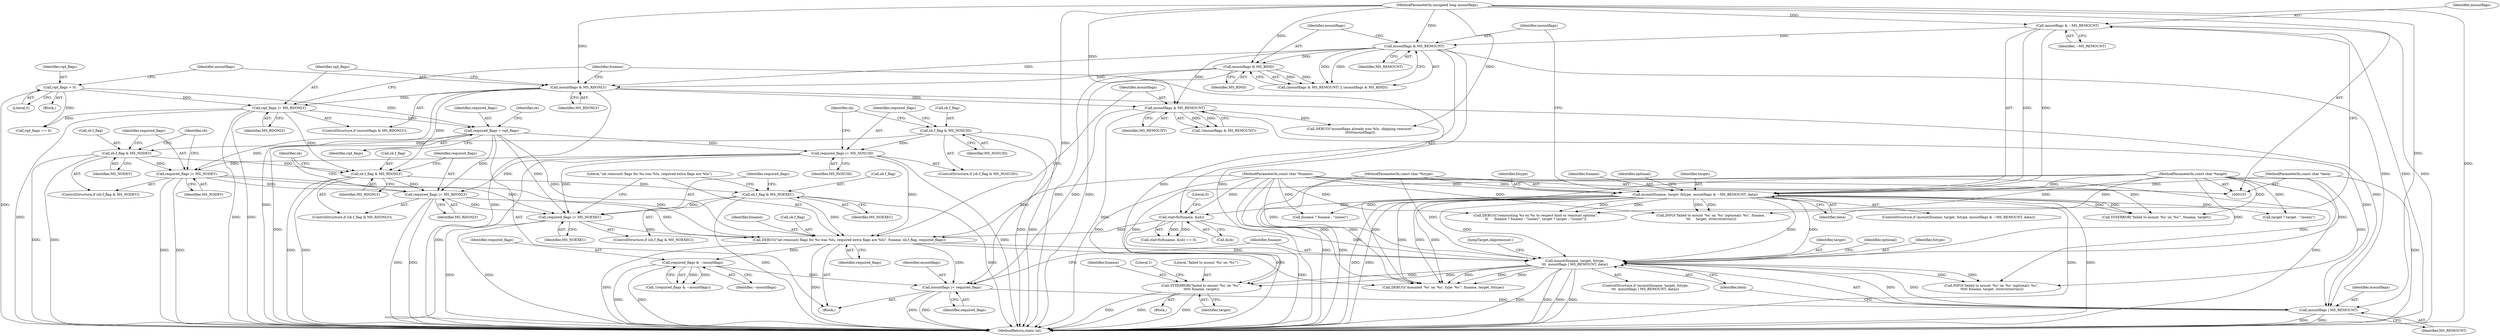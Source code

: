 digraph "1_lxc_592fd47a6245508b79fe6ac819fe6d3b2c1289be_5@pointer" {
"1000271" [label="(Call,SYSERROR(\"failed to mount '%s' on '%s'\",\n\t\t\t\t\t fsname, target))"];
"1000249" [label="(Call,mount(fsname, target, fstype,\n\t\t\t  mountflags | MS_REMOUNT, data))"];
"1000172" [label="(Call,statvfs(fsname, &sb))"];
"1000102" [label="(MethodParameterIn,const char *fsname)"];
"1000111" [label="(Call,mount(fsname, target, fstype, mountflags & ~MS_REMOUNT, data))"];
"1000103" [label="(MethodParameterIn,const char *target)"];
"1000104" [label="(MethodParameterIn,const char *fstype)"];
"1000115" [label="(Call,mountflags & ~MS_REMOUNT)"];
"1000105" [label="(MethodParameterIn,unsigned long mountflags)"];
"1000106" [label="(MethodParameterIn,const char *data)"];
"1000218" [label="(Call,DEBUG(\"(at remount) flags for %s was %lu, required extra flags are %lu\", fsname, sb.f_flag, required_flags))"];
"1000210" [label="(Call,sb.f_flag & MS_NOEXEC)"];
"1000201" [label="(Call,sb.f_flag & MS_RDONLY)"];
"1000192" [label="(Call,sb.f_flag & MS_NODEV)"];
"1000183" [label="(Call,sb.f_flag & MS_NOSUID)"];
"1000167" [label="(Call,rqd_flags |= MS_RDONLY)"];
"1000160" [label="(Call,rqd_flags = 0)"];
"1000164" [label="(Call,mountflags & MS_RDONLY)"];
"1000142" [label="(Call,mountflags & MS_REMOUNT)"];
"1000145" [label="(Call,mountflags & MS_BIND)"];
"1000215" [label="(Call,required_flags |= MS_NOEXEC)"];
"1000188" [label="(Call,required_flags |= MS_NOSUID)"];
"1000179" [label="(Call,required_flags = rqd_flags)"];
"1000206" [label="(Call,required_flags |= MS_RDONLY)"];
"1000197" [label="(Call,required_flags |= MS_NODEV)"];
"1000253" [label="(Call,mountflags | MS_REMOUNT)"];
"1000245" [label="(Call,mountflags |= required_flags)"];
"1000227" [label="(Call,mountflags & MS_REMOUNT)"];
"1000234" [label="(Call,required_flags & ~mountflags)"];
"1000219" [label="(Literal,\"(at remount) flags for %s was %lu, required extra flags are %lu\")"];
"1000253" [label="(Call,mountflags | MS_REMOUNT)"];
"1000211" [label="(Call,sb.f_flag)"];
"1000246" [label="(Identifier,mountflags)"];
"1000251" [label="(Identifier,target)"];
"1000202" [label="(Call,sb.f_flag)"];
"1000216" [label="(Identifier,required_flags)"];
"1000160" [label="(Call,rqd_flags = 0)"];
"1000208" [label="(Identifier,MS_RDONLY)"];
"1000105" [label="(MethodParameterIn,unsigned long mountflags)"];
"1000224" [label="(Identifier,required_flags)"];
"1000201" [label="(Call,sb.f_flag & MS_RDONLY)"];
"1000167" [label="(Call,rqd_flags |= MS_RDONLY)"];
"1000210" [label="(Call,sb.f_flag & MS_NOEXEC)"];
"1000155" [label="(Call,target ? target : \"(none)\")"];
"1000270" [label="(Block,)"];
"1000174" [label="(Call,&sb)"];
"1000209" [label="(ControlStructure,if (sb.f_flag & MS_NOEXEC))"];
"1000272" [label="(Literal,\"failed to mount '%s' on '%s'\")"];
"1000177" [label="(Block,)"];
"1000112" [label="(Identifier,fsname)"];
"1000250" [label="(Identifier,fsname)"];
"1000179" [label="(Call,required_flags = rqd_flags)"];
"1000148" [label="(Block,)"];
"1000151" [label="(Call,fsname ? fsname : \"(none)\")"];
"1000193" [label="(Call,sb.f_flag)"];
"1000142" [label="(Call,mountflags & MS_REMOUNT)"];
"1000118" [label="(Identifier,data)"];
"1000149" [label="(Call,DEBUG(\"remounting %s on %s to respect bind or remount options\",\n\t\t      fsname ? fsname : \"(none)\", target ? target : \"(none)\"))"];
"1000169" [label="(Identifier,MS_RDONLY)"];
"1000235" [label="(Identifier,required_flags)"];
"1000212" [label="(Identifier,sb)"];
"1000172" [label="(Call,statvfs(fsname, &sb))"];
"1000115" [label="(Call,mountflags & ~MS_REMOUNT)"];
"1000173" [label="(Identifier,fsname)"];
"1000206" [label="(Call,required_flags |= MS_RDONLY)"];
"1000226" [label="(Call,!(mountflags & MS_REMOUNT))"];
"1000176" [label="(Literal,0)"];
"1000110" [label="(ControlStructure,if (mount(fsname, target, fstype, mountflags & ~MS_REMOUNT, data)))"];
"1000248" [label="(ControlStructure,if (mount(fsname, target, fstype,\n\t\t\t  mountflags | MS_REMOUNT, data)))"];
"1000123" [label="(Call,INFO(\"failed to mount '%s' on '%s' (optional): %s\", fsname,\n \t\t\t     target, strerror(errno)))"];
"1000166" [label="(Identifier,MS_RDONLY)"];
"1000116" [label="(Identifier,mountflags)"];
"1000133" [label="(Call,SYSERROR(\"failed to mount '%s' on '%s'\", fsname, target))"];
"1000184" [label="(Call,sb.f_flag)"];
"1000259" [label="(Identifier,optional)"];
"1000205" [label="(Identifier,MS_RDONLY)"];
"1000121" [label="(Identifier,optional)"];
"1000197" [label="(Call,required_flags |= MS_NODEV)"];
"1000194" [label="(Identifier,sb)"];
"1000214" [label="(Identifier,MS_NOEXEC)"];
"1000217" [label="(Identifier,MS_NOEXEC)"];
"1000255" [label="(Identifier,MS_REMOUNT)"];
"1000274" [label="(Identifier,target)"];
"1000183" [label="(Call,sb.f_flag & MS_NOSUID)"];
"1000271" [label="(Call,SYSERROR(\"failed to mount '%s' on '%s'\",\n\t\t\t\t\t fsname, target))"];
"1000111" [label="(Call,mount(fsname, target, fstype, mountflags & ~MS_REMOUNT, data))"];
"1000113" [label="(Identifier,target)"];
"1000254" [label="(Identifier,mountflags)"];
"1000165" [label="(Identifier,mountflags)"];
"1000286" [label="(MethodReturn,static int)"];
"1000162" [label="(Literal,0)"];
"1000273" [label="(Identifier,fsname)"];
"1000171" [label="(Call,statvfs(fsname, &sb) == 0)"];
"1000144" [label="(Identifier,MS_REMOUNT)"];
"1000189" [label="(Identifier,required_flags)"];
"1000247" [label="(Identifier,required_flags)"];
"1000237" [label="(Call,rqd_flags == 0)"];
"1000147" [label="(Identifier,MS_BIND)"];
"1000117" [label="(Identifier,~MS_REMOUNT)"];
"1000141" [label="(Call,(mountflags & MS_REMOUNT) || (mountflags & MS_BIND))"];
"1000215" [label="(Call,required_flags |= MS_NOEXEC)"];
"1000252" [label="(Identifier,fstype)"];
"1000168" [label="(Identifier,rqd_flags)"];
"1000187" [label="(Identifier,MS_NOSUID)"];
"1000227" [label="(Call,mountflags & MS_REMOUNT)"];
"1000191" [label="(ControlStructure,if (sb.f_flag & MS_NODEV))"];
"1000190" [label="(Identifier,MS_NOSUID)"];
"1000164" [label="(Call,mountflags & MS_RDONLY)"];
"1000221" [label="(Call,sb.f_flag)"];
"1000145" [label="(Call,mountflags & MS_BIND)"];
"1000199" [label="(Identifier,MS_NODEV)"];
"1000218" [label="(Call,DEBUG(\"(at remount) flags for %s was %lu, required extra flags are %lu\", fsname, sb.f_flag, required_flags))"];
"1000200" [label="(ControlStructure,if (sb.f_flag & MS_RDONLY))"];
"1000161" [label="(Identifier,rqd_flags)"];
"1000207" [label="(Identifier,required_flags)"];
"1000163" [label="(ControlStructure,if (mountflags & MS_RDONLY))"];
"1000114" [label="(Identifier,fstype)"];
"1000245" [label="(Call,mountflags |= required_flags)"];
"1000106" [label="(MethodParameterIn,const char *data)"];
"1000203" [label="(Identifier,sb)"];
"1000103" [label="(MethodParameterIn,const char *target)"];
"1000143" [label="(Identifier,mountflags)"];
"1000180" [label="(Identifier,required_flags)"];
"1000256" [label="(Identifier,data)"];
"1000104" [label="(MethodParameterIn,const char *fstype)"];
"1000102" [label="(MethodParameterIn,const char *fsname)"];
"1000241" [label="(Call,DEBUG(\"mountflags already was %lu, skipping remount\",\n\t\t\t\t\t\tmountflags))"];
"1000220" [label="(Identifier,fsname)"];
"1000185" [label="(Identifier,sb)"];
"1000236" [label="(Identifier,~mountflags)"];
"1000181" [label="(Identifier,rqd_flags)"];
"1000198" [label="(Identifier,required_flags)"];
"1000233" [label="(Call,!(required_flags & ~mountflags))"];
"1000228" [label="(Identifier,mountflags)"];
"1000188" [label="(Call,required_flags |= MS_NOSUID)"];
"1000192" [label="(Call,sb.f_flag & MS_NODEV)"];
"1000196" [label="(Identifier,MS_NODEV)"];
"1000278" [label="(JumpTarget,skipremount:)"];
"1000261" [label="(Call,INFO(\"failed to mount '%s' on '%s' (optional): %s\",\n \t\t\t\t\t fsname, target, strerror(errno)))"];
"1000234" [label="(Call,required_flags & ~mountflags)"];
"1000182" [label="(ControlStructure,if (sb.f_flag & MS_NOSUID))"];
"1000279" [label="(Call,DEBUG(\"mounted '%s' on '%s', type '%s'\", fsname, target, fstype))"];
"1000146" [label="(Identifier,mountflags)"];
"1000249" [label="(Call,mount(fsname, target, fstype,\n\t\t\t  mountflags | MS_REMOUNT, data))"];
"1000277" [label="(Literal,1)"];
"1000229" [label="(Identifier,MS_REMOUNT)"];
"1000271" -> "1000270"  [label="AST: "];
"1000271" -> "1000274"  [label="CFG: "];
"1000272" -> "1000271"  [label="AST: "];
"1000273" -> "1000271"  [label="AST: "];
"1000274" -> "1000271"  [label="AST: "];
"1000277" -> "1000271"  [label="CFG: "];
"1000271" -> "1000286"  [label="DDG: "];
"1000271" -> "1000286"  [label="DDG: "];
"1000271" -> "1000286"  [label="DDG: "];
"1000249" -> "1000271"  [label="DDG: "];
"1000249" -> "1000271"  [label="DDG: "];
"1000102" -> "1000271"  [label="DDG: "];
"1000103" -> "1000271"  [label="DDG: "];
"1000249" -> "1000248"  [label="AST: "];
"1000249" -> "1000256"  [label="CFG: "];
"1000250" -> "1000249"  [label="AST: "];
"1000251" -> "1000249"  [label="AST: "];
"1000252" -> "1000249"  [label="AST: "];
"1000253" -> "1000249"  [label="AST: "];
"1000256" -> "1000249"  [label="AST: "];
"1000259" -> "1000249"  [label="CFG: "];
"1000278" -> "1000249"  [label="CFG: "];
"1000249" -> "1000286"  [label="DDG: "];
"1000249" -> "1000286"  [label="DDG: "];
"1000249" -> "1000286"  [label="DDG: "];
"1000249" -> "1000286"  [label="DDG: "];
"1000172" -> "1000249"  [label="DDG: "];
"1000218" -> "1000249"  [label="DDG: "];
"1000102" -> "1000249"  [label="DDG: "];
"1000103" -> "1000249"  [label="DDG: "];
"1000111" -> "1000249"  [label="DDG: "];
"1000111" -> "1000249"  [label="DDG: "];
"1000111" -> "1000249"  [label="DDG: "];
"1000104" -> "1000249"  [label="DDG: "];
"1000253" -> "1000249"  [label="DDG: "];
"1000253" -> "1000249"  [label="DDG: "];
"1000106" -> "1000249"  [label="DDG: "];
"1000249" -> "1000261"  [label="DDG: "];
"1000249" -> "1000261"  [label="DDG: "];
"1000249" -> "1000279"  [label="DDG: "];
"1000249" -> "1000279"  [label="DDG: "];
"1000249" -> "1000279"  [label="DDG: "];
"1000172" -> "1000171"  [label="AST: "];
"1000172" -> "1000174"  [label="CFG: "];
"1000173" -> "1000172"  [label="AST: "];
"1000174" -> "1000172"  [label="AST: "];
"1000176" -> "1000172"  [label="CFG: "];
"1000172" -> "1000286"  [label="DDG: "];
"1000172" -> "1000171"  [label="DDG: "];
"1000172" -> "1000171"  [label="DDG: "];
"1000102" -> "1000172"  [label="DDG: "];
"1000111" -> "1000172"  [label="DDG: "];
"1000172" -> "1000218"  [label="DDG: "];
"1000102" -> "1000101"  [label="AST: "];
"1000102" -> "1000286"  [label="DDG: "];
"1000102" -> "1000111"  [label="DDG: "];
"1000102" -> "1000123"  [label="DDG: "];
"1000102" -> "1000133"  [label="DDG: "];
"1000102" -> "1000149"  [label="DDG: "];
"1000102" -> "1000151"  [label="DDG: "];
"1000102" -> "1000218"  [label="DDG: "];
"1000102" -> "1000261"  [label="DDG: "];
"1000102" -> "1000279"  [label="DDG: "];
"1000111" -> "1000110"  [label="AST: "];
"1000111" -> "1000118"  [label="CFG: "];
"1000112" -> "1000111"  [label="AST: "];
"1000113" -> "1000111"  [label="AST: "];
"1000114" -> "1000111"  [label="AST: "];
"1000115" -> "1000111"  [label="AST: "];
"1000118" -> "1000111"  [label="AST: "];
"1000121" -> "1000111"  [label="CFG: "];
"1000143" -> "1000111"  [label="CFG: "];
"1000111" -> "1000286"  [label="DDG: "];
"1000111" -> "1000286"  [label="DDG: "];
"1000111" -> "1000286"  [label="DDG: "];
"1000111" -> "1000286"  [label="DDG: "];
"1000103" -> "1000111"  [label="DDG: "];
"1000104" -> "1000111"  [label="DDG: "];
"1000115" -> "1000111"  [label="DDG: "];
"1000115" -> "1000111"  [label="DDG: "];
"1000106" -> "1000111"  [label="DDG: "];
"1000111" -> "1000123"  [label="DDG: "];
"1000111" -> "1000123"  [label="DDG: "];
"1000111" -> "1000133"  [label="DDG: "];
"1000111" -> "1000133"  [label="DDG: "];
"1000111" -> "1000149"  [label="DDG: "];
"1000111" -> "1000149"  [label="DDG: "];
"1000111" -> "1000151"  [label="DDG: "];
"1000111" -> "1000155"  [label="DDG: "];
"1000111" -> "1000279"  [label="DDG: "];
"1000111" -> "1000279"  [label="DDG: "];
"1000111" -> "1000279"  [label="DDG: "];
"1000103" -> "1000101"  [label="AST: "];
"1000103" -> "1000286"  [label="DDG: "];
"1000103" -> "1000123"  [label="DDG: "];
"1000103" -> "1000133"  [label="DDG: "];
"1000103" -> "1000149"  [label="DDG: "];
"1000103" -> "1000155"  [label="DDG: "];
"1000103" -> "1000261"  [label="DDG: "];
"1000103" -> "1000279"  [label="DDG: "];
"1000104" -> "1000101"  [label="AST: "];
"1000104" -> "1000286"  [label="DDG: "];
"1000104" -> "1000279"  [label="DDG: "];
"1000115" -> "1000117"  [label="CFG: "];
"1000116" -> "1000115"  [label="AST: "];
"1000117" -> "1000115"  [label="AST: "];
"1000118" -> "1000115"  [label="CFG: "];
"1000115" -> "1000286"  [label="DDG: "];
"1000115" -> "1000286"  [label="DDG: "];
"1000105" -> "1000115"  [label="DDG: "];
"1000115" -> "1000142"  [label="DDG: "];
"1000105" -> "1000101"  [label="AST: "];
"1000105" -> "1000286"  [label="DDG: "];
"1000105" -> "1000142"  [label="DDG: "];
"1000105" -> "1000145"  [label="DDG: "];
"1000105" -> "1000164"  [label="DDG: "];
"1000105" -> "1000227"  [label="DDG: "];
"1000105" -> "1000241"  [label="DDG: "];
"1000105" -> "1000245"  [label="DDG: "];
"1000105" -> "1000253"  [label="DDG: "];
"1000106" -> "1000101"  [label="AST: "];
"1000106" -> "1000286"  [label="DDG: "];
"1000218" -> "1000177"  [label="AST: "];
"1000218" -> "1000224"  [label="CFG: "];
"1000219" -> "1000218"  [label="AST: "];
"1000220" -> "1000218"  [label="AST: "];
"1000221" -> "1000218"  [label="AST: "];
"1000224" -> "1000218"  [label="AST: "];
"1000228" -> "1000218"  [label="CFG: "];
"1000218" -> "1000286"  [label="DDG: "];
"1000218" -> "1000286"  [label="DDG: "];
"1000210" -> "1000218"  [label="DDG: "];
"1000215" -> "1000218"  [label="DDG: "];
"1000188" -> "1000218"  [label="DDG: "];
"1000179" -> "1000218"  [label="DDG: "];
"1000206" -> "1000218"  [label="DDG: "];
"1000197" -> "1000218"  [label="DDG: "];
"1000218" -> "1000234"  [label="DDG: "];
"1000218" -> "1000245"  [label="DDG: "];
"1000218" -> "1000279"  [label="DDG: "];
"1000210" -> "1000209"  [label="AST: "];
"1000210" -> "1000214"  [label="CFG: "];
"1000211" -> "1000210"  [label="AST: "];
"1000214" -> "1000210"  [label="AST: "];
"1000216" -> "1000210"  [label="CFG: "];
"1000219" -> "1000210"  [label="CFG: "];
"1000210" -> "1000286"  [label="DDG: "];
"1000210" -> "1000286"  [label="DDG: "];
"1000201" -> "1000210"  [label="DDG: "];
"1000210" -> "1000215"  [label="DDG: "];
"1000201" -> "1000200"  [label="AST: "];
"1000201" -> "1000205"  [label="CFG: "];
"1000202" -> "1000201"  [label="AST: "];
"1000205" -> "1000201"  [label="AST: "];
"1000207" -> "1000201"  [label="CFG: "];
"1000212" -> "1000201"  [label="CFG: "];
"1000201" -> "1000286"  [label="DDG: "];
"1000201" -> "1000286"  [label="DDG: "];
"1000192" -> "1000201"  [label="DDG: "];
"1000167" -> "1000201"  [label="DDG: "];
"1000164" -> "1000201"  [label="DDG: "];
"1000201" -> "1000206"  [label="DDG: "];
"1000192" -> "1000191"  [label="AST: "];
"1000192" -> "1000196"  [label="CFG: "];
"1000193" -> "1000192"  [label="AST: "];
"1000196" -> "1000192"  [label="AST: "];
"1000198" -> "1000192"  [label="CFG: "];
"1000203" -> "1000192"  [label="CFG: "];
"1000192" -> "1000286"  [label="DDG: "];
"1000192" -> "1000286"  [label="DDG: "];
"1000183" -> "1000192"  [label="DDG: "];
"1000192" -> "1000197"  [label="DDG: "];
"1000183" -> "1000182"  [label="AST: "];
"1000183" -> "1000187"  [label="CFG: "];
"1000184" -> "1000183"  [label="AST: "];
"1000187" -> "1000183"  [label="AST: "];
"1000189" -> "1000183"  [label="CFG: "];
"1000194" -> "1000183"  [label="CFG: "];
"1000183" -> "1000286"  [label="DDG: "];
"1000183" -> "1000286"  [label="DDG: "];
"1000183" -> "1000188"  [label="DDG: "];
"1000167" -> "1000163"  [label="AST: "];
"1000167" -> "1000169"  [label="CFG: "];
"1000168" -> "1000167"  [label="AST: "];
"1000169" -> "1000167"  [label="AST: "];
"1000173" -> "1000167"  [label="CFG: "];
"1000167" -> "1000286"  [label="DDG: "];
"1000167" -> "1000286"  [label="DDG: "];
"1000167" -> "1000286"  [label="DDG: "];
"1000160" -> "1000167"  [label="DDG: "];
"1000164" -> "1000167"  [label="DDG: "];
"1000167" -> "1000179"  [label="DDG: "];
"1000167" -> "1000237"  [label="DDG: "];
"1000160" -> "1000148"  [label="AST: "];
"1000160" -> "1000162"  [label="CFG: "];
"1000161" -> "1000160"  [label="AST: "];
"1000162" -> "1000160"  [label="AST: "];
"1000165" -> "1000160"  [label="CFG: "];
"1000160" -> "1000286"  [label="DDG: "];
"1000160" -> "1000179"  [label="DDG: "];
"1000160" -> "1000237"  [label="DDG: "];
"1000164" -> "1000163"  [label="AST: "];
"1000164" -> "1000166"  [label="CFG: "];
"1000165" -> "1000164"  [label="AST: "];
"1000166" -> "1000164"  [label="AST: "];
"1000168" -> "1000164"  [label="CFG: "];
"1000173" -> "1000164"  [label="CFG: "];
"1000164" -> "1000286"  [label="DDG: "];
"1000164" -> "1000286"  [label="DDG: "];
"1000142" -> "1000164"  [label="DDG: "];
"1000145" -> "1000164"  [label="DDG: "];
"1000164" -> "1000227"  [label="DDG: "];
"1000164" -> "1000253"  [label="DDG: "];
"1000142" -> "1000141"  [label="AST: "];
"1000142" -> "1000144"  [label="CFG: "];
"1000143" -> "1000142"  [label="AST: "];
"1000144" -> "1000142"  [label="AST: "];
"1000146" -> "1000142"  [label="CFG: "];
"1000141" -> "1000142"  [label="CFG: "];
"1000142" -> "1000286"  [label="DDG: "];
"1000142" -> "1000286"  [label="DDG: "];
"1000142" -> "1000141"  [label="DDG: "];
"1000142" -> "1000141"  [label="DDG: "];
"1000142" -> "1000145"  [label="DDG: "];
"1000142" -> "1000227"  [label="DDG: "];
"1000142" -> "1000253"  [label="DDG: "];
"1000145" -> "1000141"  [label="AST: "];
"1000145" -> "1000147"  [label="CFG: "];
"1000146" -> "1000145"  [label="AST: "];
"1000147" -> "1000145"  [label="AST: "];
"1000141" -> "1000145"  [label="CFG: "];
"1000145" -> "1000286"  [label="DDG: "];
"1000145" -> "1000286"  [label="DDG: "];
"1000145" -> "1000141"  [label="DDG: "];
"1000145" -> "1000141"  [label="DDG: "];
"1000215" -> "1000209"  [label="AST: "];
"1000215" -> "1000217"  [label="CFG: "];
"1000216" -> "1000215"  [label="AST: "];
"1000217" -> "1000215"  [label="AST: "];
"1000219" -> "1000215"  [label="CFG: "];
"1000215" -> "1000286"  [label="DDG: "];
"1000215" -> "1000286"  [label="DDG: "];
"1000188" -> "1000215"  [label="DDG: "];
"1000179" -> "1000215"  [label="DDG: "];
"1000206" -> "1000215"  [label="DDG: "];
"1000197" -> "1000215"  [label="DDG: "];
"1000188" -> "1000182"  [label="AST: "];
"1000188" -> "1000190"  [label="CFG: "];
"1000189" -> "1000188"  [label="AST: "];
"1000190" -> "1000188"  [label="AST: "];
"1000194" -> "1000188"  [label="CFG: "];
"1000188" -> "1000286"  [label="DDG: "];
"1000188" -> "1000286"  [label="DDG: "];
"1000179" -> "1000188"  [label="DDG: "];
"1000188" -> "1000197"  [label="DDG: "];
"1000188" -> "1000206"  [label="DDG: "];
"1000179" -> "1000177"  [label="AST: "];
"1000179" -> "1000181"  [label="CFG: "];
"1000180" -> "1000179"  [label="AST: "];
"1000181" -> "1000179"  [label="AST: "];
"1000185" -> "1000179"  [label="CFG: "];
"1000179" -> "1000286"  [label="DDG: "];
"1000179" -> "1000197"  [label="DDG: "];
"1000179" -> "1000206"  [label="DDG: "];
"1000206" -> "1000200"  [label="AST: "];
"1000206" -> "1000208"  [label="CFG: "];
"1000207" -> "1000206"  [label="AST: "];
"1000208" -> "1000206"  [label="AST: "];
"1000212" -> "1000206"  [label="CFG: "];
"1000206" -> "1000286"  [label="DDG: "];
"1000206" -> "1000286"  [label="DDG: "];
"1000197" -> "1000206"  [label="DDG: "];
"1000197" -> "1000191"  [label="AST: "];
"1000197" -> "1000199"  [label="CFG: "];
"1000198" -> "1000197"  [label="AST: "];
"1000199" -> "1000197"  [label="AST: "];
"1000203" -> "1000197"  [label="CFG: "];
"1000197" -> "1000286"  [label="DDG: "];
"1000197" -> "1000286"  [label="DDG: "];
"1000253" -> "1000255"  [label="CFG: "];
"1000254" -> "1000253"  [label="AST: "];
"1000255" -> "1000253"  [label="AST: "];
"1000256" -> "1000253"  [label="CFG: "];
"1000253" -> "1000286"  [label="DDG: "];
"1000253" -> "1000286"  [label="DDG: "];
"1000245" -> "1000253"  [label="DDG: "];
"1000227" -> "1000253"  [label="DDG: "];
"1000245" -> "1000177"  [label="AST: "];
"1000245" -> "1000247"  [label="CFG: "];
"1000246" -> "1000245"  [label="AST: "];
"1000247" -> "1000245"  [label="AST: "];
"1000250" -> "1000245"  [label="CFG: "];
"1000245" -> "1000286"  [label="DDG: "];
"1000245" -> "1000286"  [label="DDG: "];
"1000227" -> "1000245"  [label="DDG: "];
"1000234" -> "1000245"  [label="DDG: "];
"1000227" -> "1000226"  [label="AST: "];
"1000227" -> "1000229"  [label="CFG: "];
"1000228" -> "1000227"  [label="AST: "];
"1000229" -> "1000227"  [label="AST: "];
"1000226" -> "1000227"  [label="CFG: "];
"1000227" -> "1000286"  [label="DDG: "];
"1000227" -> "1000226"  [label="DDG: "];
"1000227" -> "1000226"  [label="DDG: "];
"1000227" -> "1000241"  [label="DDG: "];
"1000234" -> "1000233"  [label="AST: "];
"1000234" -> "1000236"  [label="CFG: "];
"1000235" -> "1000234"  [label="AST: "];
"1000236" -> "1000234"  [label="AST: "];
"1000233" -> "1000234"  [label="CFG: "];
"1000234" -> "1000286"  [label="DDG: "];
"1000234" -> "1000286"  [label="DDG: "];
"1000234" -> "1000233"  [label="DDG: "];
"1000234" -> "1000233"  [label="DDG: "];
}
